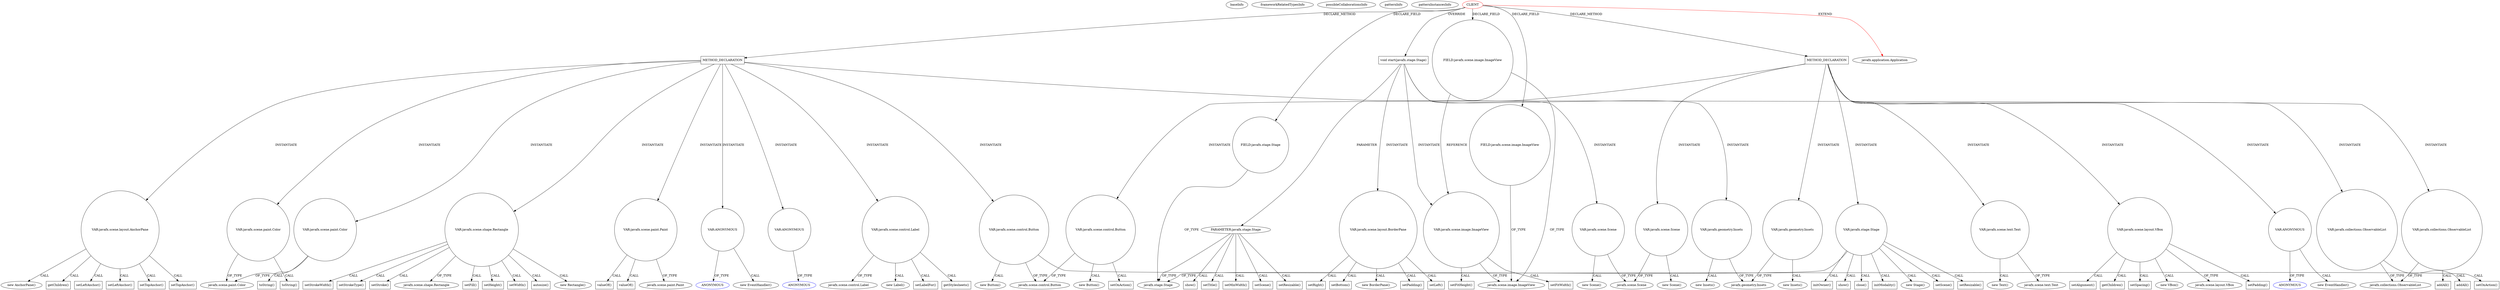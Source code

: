 digraph {
baseInfo[graphId=2973,category="pattern",isAnonymous=false,possibleRelation=false]
frameworkRelatedTypesInfo[0="javafx.application.Application"]
possibleCollaborationsInfo[]
patternInfo[frequency=2.0,patternRootClient=0]
patternInstancesInfo[0="Baschdl578-ColorReduction~/Baschdl578-ColorReduction/ColorReduction-master/src/main/java/edu/kit/ipd/swt1/SimpleColorReduction/UI.java~UI~149",1="Baschdl578-ColorReduction~/Baschdl578-ColorReduction/ColorReduction-master/src/main/java/edu/kit/ipd/swt1/SimpleColorReduction/PluginUI.java~PluginUI~157"]
174[label="new AnchorPane()",vertexType="CONSTRUCTOR_CALL",isFrameworkType=false]
175[label="VAR:javafx.scene.layout.AnchorPane",vertexType="VARIABLE_EXPRESION",isFrameworkType=false,shape=circle]
47[label="METHOD_DECLARATION",vertexType="CLIENT_METHOD_DECLARATION",isFrameworkType=false,shape=box]
0[label="CLIENT",vertexType="ROOT_CLIENT_CLASS_DECLARATION",isFrameworkType=false,color=red]
8[label="void start(javafx.stage.Stage)",vertexType="OVERRIDING_METHOD_DECLARATION",isFrameworkType=false,shape=box]
23[label="VAR:javafx.scene.layout.BorderPane",vertexType="VARIABLE_EXPRESION",isFrameworkType=false,shape=circle]
33[label="setRight()",vertexType="INSIDE_CALL",isFrameworkType=false,shape=box]
9[label="PARAMETER:javafx.stage.Stage",vertexType="PARAMETER_DECLARATION",isFrameworkType=false]
42[label="show()",vertexType="INSIDE_CALL",isFrameworkType=false,shape=box]
195[label="getChildren()",vertexType="INSIDE_CALL",isFrameworkType=false,shape=box]
153[label="VAR:javafx.scene.paint.Color",vertexType="VARIABLE_EXPRESION",isFrameworkType=false,shape=circle]
65[label="javafx.scene.paint.Color",vertexType="FRAMEWORK_CLASS_TYPE",isFrameworkType=false]
63[label="VAR:javafx.scene.paint.Color",vertexType="VARIABLE_EXPRESION",isFrameworkType=false,shape=circle]
64[label="toString()",vertexType="INSIDE_CALL",isFrameworkType=false,shape=box]
154[label="toString()",vertexType="INSIDE_CALL",isFrameworkType=false,shape=box]
2[label="FIELD:javafx.stage.Stage",vertexType="FIELD_DECLARATION",isFrameworkType=false,shape=circle]
35[label="setBottom()",vertexType="INSIDE_CALL",isFrameworkType=false,shape=box]
22[label="new BorderPane()",vertexType="CONSTRUCTOR_CALL",isFrameworkType=false]
17[label="VAR:javafx.scene.image.ImageView",vertexType="VARIABLE_EXPRESION",isFrameworkType=false,shape=circle]
21[label="setFitHeight()",vertexType="INSIDE_CALL",isFrameworkType=false,shape=box]
141[label="VAR:javafx.scene.shape.Rectangle",vertexType="VARIABLE_EXPRESION",isFrameworkType=false,shape=circle]
164[label="setStrokeWidth()",vertexType="INSIDE_CALL",isFrameworkType=false,shape=box]
166[label="setStrokeType()",vertexType="INSIDE_CALL",isFrameworkType=false,shape=box]
12[label="setTitle()",vertexType="INSIDE_CALL",isFrameworkType=false,shape=box]
186[label="setLeftAnchor()",vertexType="INSIDE_CALL",isFrameworkType=false,shape=box]
178[label="setLeftAnchor()",vertexType="INSIDE_CALL",isFrameworkType=false,shape=box]
60[label="VAR:javafx.scene.paint.Paint",vertexType="VARIABLE_EXPRESION",isFrameworkType=false,shape=circle]
69[label="valueOf()",vertexType="INSIDE_CALL",isFrameworkType=false,shape=box]
152[label="valueOf()",vertexType="INSIDE_CALL",isFrameworkType=false,shape=box]
62[label="javafx.scene.paint.Paint",vertexType="FRAMEWORK_CLASS_TYPE",isFrameworkType=false]
5[label="javafx.scene.image.ImageView",vertexType="FRAMEWORK_CLASS_TYPE",isFrameworkType=false]
97[label="VAR:ANONYMOUS",vertexType="VARIABLE_EXPRESION",isFrameworkType=false,shape=circle]
98[label="ANONYMOUS",vertexType="REFERENCE_ANONYMOUS_DECLARATION",isFrameworkType=false,color=blue]
114[label="VAR:ANONYMOUS",vertexType="VARIABLE_EXPRESION",isFrameworkType=false,shape=circle]
115[label="ANONYMOUS",vertexType="REFERENCE_ANONYMOUS_DECLARATION",isFrameworkType=false,color=blue]
96[label="new EventHandler()",vertexType="CONSTRUCTOR_CALL",isFrameworkType=false]
157[label="setStroke()",vertexType="INSIDE_CALL",isFrameworkType=false,shape=box]
3[label="javafx.stage.Stage",vertexType="FRAMEWORK_CLASS_TYPE",isFrameworkType=false]
476[label="VAR:javafx.stage.Stage",vertexType="VARIABLE_EXPRESION",isFrameworkType=false,shape=circle]
481[label="initOwner()",vertexType="INSIDE_CALL",isFrameworkType=false,shape=box]
521[label="show()",vertexType="INSIDE_CALL",isFrameworkType=false,shape=box]
509[label="close()",vertexType="INSIDE_CALL",isFrameworkType=false,shape=box]
14[label="setMinWidth()",vertexType="INSIDE_CALL",isFrameworkType=false,shape=box]
51[label="javafx.scene.shape.Rectangle",vertexType="FRAMEWORK_CLASS_TYPE",isFrameworkType=false]
1[label="javafx.application.Application",vertexType="FRAMEWORK_CLASS_TYPE",isFrameworkType=false]
39[label="VAR:javafx.scene.Scene",vertexType="VARIABLE_EXPRESION",isFrameworkType=false,shape=circle]
38[label="new Scene()",vertexType="CONSTRUCTOR_CALL",isFrameworkType=false]
78[label="VAR:javafx.scene.control.Label",vertexType="VARIABLE_EXPRESION",isFrameworkType=false,shape=circle]
79[label="javafx.scene.control.Label",vertexType="FRAMEWORK_CLASS_TYPE",isFrameworkType=false]
77[label="new Label()",vertexType="CONSTRUCTOR_CALL",isFrameworkType=false]
483[label="initModality()",vertexType="INSIDE_CALL",isFrameworkType=false,shape=box]
18[label="setFitWidth()",vertexType="INSIDE_CALL",isFrameworkType=false,shape=box]
150[label="setFill()",vertexType="INSIDE_CALL",isFrameworkType=false,shape=box]
148[label="setHeight()",vertexType="INSIDE_CALL",isFrameworkType=false,shape=box]
6[label="FIELD:javafx.scene.image.ImageView",vertexType="FIELD_DECLARATION",isFrameworkType=false,shape=circle]
4[label="FIELD:javafx.scene.image.ImageView",vertexType="FIELD_DECLARATION",isFrameworkType=false,shape=circle]
146[label="setWidth()",vertexType="INSIDE_CALL",isFrameworkType=false,shape=box]
474[label="METHOD_DECLARATION",vertexType="CLIENT_METHOD_DECLARATION",isFrameworkType=false,shape=box]
497[label="VAR:javafx.scene.text.Text",vertexType="VARIABLE_EXPRESION",isFrameworkType=false,shape=circle]
485[label="VAR:javafx.scene.layout.VBox",vertexType="VARIABLE_EXPRESION",isFrameworkType=false,shape=circle]
490[label="setAlignment()",vertexType="INSIDE_CALL",isFrameworkType=false,shape=box]
514[label="getChildren()",vertexType="INSIDE_CALL",isFrameworkType=false,shape=box]
496[label="new Text()",vertexType="CONSTRUCTOR_CALL",isFrameworkType=false]
505[label="VAR:ANONYMOUS",vertexType="VARIABLE_EXPRESION",isFrameworkType=false,shape=circle]
506[label="ANONYMOUS",vertexType="REFERENCE_ANONYMOUS_DECLARATION",isFrameworkType=false,color=blue]
504[label="new EventHandler()",vertexType="CONSTRUCTOR_CALL",isFrameworkType=false]
518[label="VAR:javafx.scene.Scene",vertexType="VARIABLE_EXPRESION",isFrameworkType=false,shape=circle]
517[label="new Scene()",vertexType="CONSTRUCTOR_CALL",isFrameworkType=false]
488[label="setSpacing()",vertexType="INSIDE_CALL",isFrameworkType=false,shape=box]
144[label="autosize()",vertexType="INSIDE_CALL",isFrameworkType=false,shape=box]
107[label="VAR:javafx.scene.control.Button",vertexType="VARIABLE_EXPRESION",isFrameworkType=false,shape=circle]
106[label="new Button()",vertexType="CONSTRUCTOR_CALL",isFrameworkType=false]
108[label="javafx.scene.control.Button",vertexType="FRAMEWORK_CLASS_TYPE",isFrameworkType=false]
475[label="new Stage()",vertexType="CONSTRUCTOR_CALL",isFrameworkType=false]
500[label="VAR:javafx.scene.control.Button",vertexType="VARIABLE_EXPRESION",isFrameworkType=false,shape=circle]
499[label="new Button()",vertexType="CONSTRUCTOR_CALL",isFrameworkType=false]
37[label="setScene()",vertexType="INSIDE_CALL",isFrameworkType=false,shape=box]
516[label="setScene()",vertexType="INSIDE_CALL",isFrameworkType=false,shape=box]
16[label="setResizable()",vertexType="INSIDE_CALL",isFrameworkType=false,shape=box]
479[label="setResizable()",vertexType="INSIDE_CALL",isFrameworkType=false,shape=box]
484[label="new VBox()",vertexType="CONSTRUCTOR_CALL",isFrameworkType=false]
486[label="javafx.scene.layout.VBox",vertexType="FRAMEWORK_CLASS_TYPE",isFrameworkType=false]
498[label="javafx.scene.text.Text",vertexType="FRAMEWORK_CLASS_TYPE",isFrameworkType=false]
140[label="new Rectangle()",vertexType="CONSTRUCTOR_CALL",isFrameworkType=false]
28[label="VAR:javafx.geometry.Insets",vertexType="VARIABLE_EXPRESION",isFrameworkType=false,shape=circle]
27[label="new Insets()",vertexType="CONSTRUCTOR_CALL",isFrameworkType=false]
29[label="javafx.geometry.Insets",vertexType="FRAMEWORK_CLASS_TYPE",isFrameworkType=false]
40[label="javafx.scene.Scene",vertexType="FRAMEWORK_CLASS_TYPE",isFrameworkType=false]
494[label="VAR:javafx.geometry.Insets",vertexType="VARIABLE_EXPRESION",isFrameworkType=false,shape=circle]
493[label="new Insets()",vertexType="CONSTRUCTOR_CALL",isFrameworkType=false]
510[label="VAR:javafx.collections.ObservableList",vertexType="VARIABLE_EXPRESION",isFrameworkType=false,shape=circle]
122[label="javafx.collections.ObservableList",vertexType="FRAMEWORK_INTERFACE_TYPE",isFrameworkType=false]
120[label="VAR:javafx.collections.ObservableList",vertexType="VARIABLE_EXPRESION",isFrameworkType=false,shape=circle]
121[label="addAll()",vertexType="INSIDE_CALL",isFrameworkType=false,shape=box]
81[label="setLabelFor()",vertexType="INSIDE_CALL",isFrameworkType=false,shape=box]
83[label="getStylesheets()",vertexType="INSIDE_CALL",isFrameworkType=false,shape=box]
511[label="addAll()",vertexType="INSIDE_CALL",isFrameworkType=false,shape=box]
188[label="setTopAnchor()",vertexType="INSIDE_CALL",isFrameworkType=false,shape=box]
180[label="setTopAnchor()",vertexType="INSIDE_CALL",isFrameworkType=false,shape=box]
26[label="setPadding()",vertexType="INSIDE_CALL",isFrameworkType=false,shape=box]
492[label="setPadding()",vertexType="INSIDE_CALL",isFrameworkType=false,shape=box]
31[label="setLeft()",vertexType="INSIDE_CALL",isFrameworkType=false,shape=box]
503[label="setOnAction()",vertexType="INSIDE_CALL",isFrameworkType=false,shape=box]
112[label="setOnAction()",vertexType="INSIDE_CALL",isFrameworkType=false,shape=box]
9->14[label="CALL"]
494->493[label="CALL"]
120->121[label="CALL"]
0->4[label="DECLARE_FIELD"]
0->1[label="EXTEND",color=red]
476->481[label="CALL"]
476->3[label="OF_TYPE"]
141->157[label="CALL"]
175->188[label="CALL"]
175->174[label="CALL"]
9->16[label="CALL"]
78->83[label="CALL"]
485->490[label="CALL"]
23->31[label="CALL"]
9->3[label="OF_TYPE"]
97->98[label="OF_TYPE"]
141->166[label="CALL"]
8->28[label="INSTANTIATE"]
175->178[label="CALL"]
9->42[label="CALL"]
476->475[label="CALL"]
17->21[label="CALL"]
107->112[label="CALL"]
0->2[label="DECLARE_FIELD"]
474->505[label="INSTANTIATE"]
78->77[label="CALL"]
141->164[label="CALL"]
476->516[label="CALL"]
2->3[label="OF_TYPE"]
114->115[label="OF_TYPE"]
39->40[label="OF_TYPE"]
8->17[label="INSTANTIATE"]
518->517[label="CALL"]
23->22[label="CALL"]
0->474[label="DECLARE_METHOD"]
500->108[label="OF_TYPE"]
60->69[label="CALL"]
474->518[label="INSTANTIATE"]
60->152[label="CALL"]
17->5[label="OF_TYPE"]
175->195[label="CALL"]
63->65[label="OF_TYPE"]
505->504[label="CALL"]
107->108[label="OF_TYPE"]
8->39[label="INSTANTIATE"]
47->60[label="INSTANTIATE"]
28->29[label="OF_TYPE"]
0->6[label="DECLARE_FIELD"]
47->78[label="INSTANTIATE"]
141->146[label="CALL"]
510->511[label="CALL"]
505->506[label="OF_TYPE"]
494->29[label="OF_TYPE"]
175->186[label="CALL"]
476->479[label="CALL"]
476->521[label="CALL"]
97->96[label="CALL"]
474->510[label="INSTANTIATE"]
153->65[label="OF_TYPE"]
23->35[label="CALL"]
23->33[label="CALL"]
500->499[label="CALL"]
60->62[label="OF_TYPE"]
175->180[label="CALL"]
8->23[label="INSTANTIATE"]
9->12[label="CALL"]
485->486[label="OF_TYPE"]
4->5[label="OF_TYPE"]
17->18[label="CALL"]
474->497[label="INSTANTIATE"]
107->106[label="CALL"]
141->150[label="CALL"]
518->40[label="OF_TYPE"]
0->8[label="OVERRIDE"]
141->140[label="CALL"]
8->9[label="PARAMETER"]
23->26[label="CALL"]
141->148[label="CALL"]
485->514[label="CALL"]
63->64[label="CALL"]
141->51[label="OF_TYPE"]
485->492[label="CALL"]
47->107[label="INSTANTIATE"]
153->154[label="CALL"]
476->509[label="CALL"]
474->494[label="INSTANTIATE"]
28->27[label="CALL"]
141->144[label="CALL"]
47->153[label="INSTANTIATE"]
474->500[label="INSTANTIATE"]
497->498[label="OF_TYPE"]
500->503[label="CALL"]
39->38[label="CALL"]
120->122[label="OF_TYPE"]
47->175[label="INSTANTIATE"]
0->47[label="DECLARE_METHOD"]
485->484[label="CALL"]
47->63[label="INSTANTIATE"]
78->81[label="CALL"]
510->122[label="OF_TYPE"]
6->5[label="OF_TYPE"]
474->476[label="INSTANTIATE"]
47->120[label="INSTANTIATE"]
9->37[label="CALL"]
476->483[label="CALL"]
47->141[label="INSTANTIATE"]
47->114[label="INSTANTIATE"]
474->485[label="INSTANTIATE"]
47->97[label="INSTANTIATE"]
4->17[label="REFERENCE"]
78->79[label="OF_TYPE"]
497->496[label="CALL"]
485->488[label="CALL"]
}
